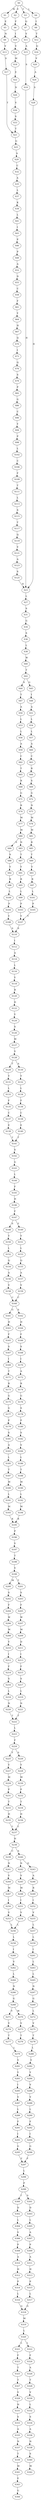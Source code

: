 strict digraph  {
	S0 -> S1 [ label = M ];
	S0 -> S2 [ label = V ];
	S0 -> S3 [ label = T ];
	S0 -> S4 [ label = L ];
	S1 -> S5 [ label = E ];
	S2 -> S6 [ label = F ];
	S3 -> S7 [ label = Q ];
	S4 -> S8 [ label = I ];
	S5 -> S9 [ label = N ];
	S6 -> S10 [ label = I ];
	S7 -> S11 [ label = V ];
	S8 -> S12 [ label = T ];
	S9 -> S13 [ label = V ];
	S10 -> S14 [ label = V ];
	S11 -> S15 [ label = A ];
	S12 -> S16 [ label = Q ];
	S13 -> S17 [ label = S ];
	S14 -> S18 [ label = M ];
	S15 -> S19 [ label = S ];
	S16 -> S20 [ label = V ];
	S17 -> S21 [ label = T ];
	S18 -> S22 [ label = E ];
	S19 -> S23 [ label = H ];
	S20 -> S24 [ label = A ];
	S21 -> S25 [ label = G ];
	S22 -> S26 [ label = N ];
	S23 -> S27 [ label = L ];
	S24 -> S28 [ label = S ];
	S25 -> S29 [ label = A ];
	S26 -> S30 [ label = V ];
	S27 -> S31 [ label = S ];
	S28 -> S23 [ label = H ];
	S29 -> S32 [ label = C ];
	S30 -> S33 [ label = S ];
	S31 -> S34 [ label = G ];
	S32 -> S35 [ label = A ];
	S33 -> S21 [ label = T ];
	S34 -> S36 [ label = S ];
	S35 -> S37 [ label = L ];
	S36 -> S38 [ label = L ];
	S37 -> S39 [ label = K ];
	S38 -> S40 [ label = W ];
	S39 -> S41 [ label = L ];
	S40 -> S42 [ label = T ];
	S41 -> S43 [ label = I ];
	S42 -> S44 [ label = S ];
	S42 -> S45 [ label = G ];
	S43 -> S46 [ label = P ];
	S44 -> S47 [ label = T ];
	S45 -> S48 [ label = I ];
	S46 -> S49 [ label = P ];
	S47 -> S50 [ label = A ];
	S48 -> S51 [ label = A ];
	S49 -> S52 [ label = A ];
	S50 -> S53 [ label = L ];
	S51 -> S54 [ label = L ];
	S52 -> S55 [ label = D ];
	S53 -> S56 [ label = L ];
	S54 -> S57 [ label = L ];
	S55 -> S58 [ label = C ];
	S56 -> S59 [ label = A ];
	S57 -> S60 [ label = A ];
	S58 -> S61 [ label = F ];
	S59 -> S62 [ label = C ];
	S60 -> S63 [ label = C ];
	S61 -> S64 [ label = Y ];
	S62 -> S65 [ label = T ];
	S63 -> S66 [ label = R ];
	S64 -> S67 [ label = H ];
	S65 -> S68 [ label = R ];
	S66 -> S69 [ label = S ];
	S67 -> S70 [ label = Q ];
	S68 -> S71 [ label = G ];
	S69 -> S72 [ label = G ];
	S70 -> S73 [ label = I ];
	S71 -> S74 [ label = R ];
	S72 -> S75 [ label = N ];
	S73 -> S76 [ label = Q ];
	S74 -> S77 [ label = M ];
	S75 -> S78 [ label = M ];
	S76 -> S79 [ label = S ];
	S77 -> S80 [ label = M ];
	S78 -> S81 [ label = M ];
	S79 -> S82 [ label = P ];
	S80 -> S83 [ label = N ];
	S80 -> S84 [ label = S ];
	S81 -> S85 [ label = R ];
	S82 -> S86 [ label = G ];
	S83 -> S87 [ label = T ];
	S84 -> S88 [ label = S ];
	S85 -> S89 [ label = T ];
	S86 -> S90 [ label = C ];
	S87 -> S91 [ label = Y ];
	S88 -> S92 [ label = Y ];
	S89 -> S93 [ label = Y ];
	S90 -> S94 [ label = Y ];
	S91 -> S95 [ label = R ];
	S92 -> S96 [ label = R ];
	S93 -> S97 [ label = R ];
	S94 -> S98 [ label = P ];
	S95 -> S99 [ label = L ];
	S96 -> S100 [ label = L ];
	S97 -> S101 [ label = L ];
	S98 -> S102 [ label = L ];
	S99 -> S103 [ label = P ];
	S100 -> S104 [ label = P ];
	S101 -> S105 [ label = P ];
	S102 -> S106 [ label = C ];
	S103 -> S107 [ label = Y ];
	S104 -> S108 [ label = Y ];
	S105 -> S107 [ label = Y ];
	S106 -> S109 [ label = F ];
	S107 -> S110 [ label = S ];
	S108 -> S110 [ label = S ];
	S109 -> S111 [ label = T ];
	S110 -> S112 [ label = I ];
	S111 -> S113 [ label = L ];
	S112 -> S114 [ label = A ];
	S113 -> S115 [ label = S ];
	S114 -> S116 [ label = L ];
	S115 -> S117 [ label = T ];
	S116 -> S118 [ label = Y ];
	S117 -> S119 [ label = Q ];
	S118 -> S120 [ label = R ];
	S119 -> S121 [ label = V ];
	S120 -> S122 [ label = D ];
	S121 -> S123 [ label = A ];
	S122 -> S124 [ label = Y ];
	S123 -> S125 [ label = S ];
	S124 -> S126 [ label = S ];
	S125 -> S23 [ label = H ];
	S126 -> S127 [ label = M ];
	S127 -> S128 [ label = V ];
	S128 -> S129 [ label = T ];
	S128 -> S130 [ label = A ];
	S129 -> S131 [ label = Y ];
	S130 -> S132 [ label = Y ];
	S131 -> S133 [ label = L ];
	S132 -> S134 [ label = L ];
	S133 -> S135 [ label = F ];
	S134 -> S136 [ label = F ];
	S135 -> S137 [ label = C ];
	S136 -> S138 [ label = C ];
	S137 -> S139 [ label = E ];
	S138 -> S140 [ label = E ];
	S139 -> S141 [ label = T ];
	S140 -> S141 [ label = T ];
	S141 -> S142 [ label = S ];
	S142 -> S143 [ label = G ];
	S143 -> S144 [ label = L ];
	S144 -> S145 [ label = F ];
	S145 -> S146 [ label = H ];
	S146 -> S147 [ label = F ];
	S147 -> S148 [ label = S ];
	S147 -> S149 [ label = F ];
	S148 -> S150 [ label = Y ];
	S149 -> S151 [ label = Y ];
	S150 -> S152 [ label = L ];
	S151 -> S153 [ label = L ];
	S152 -> S154 [ label = Q ];
	S153 -> S155 [ label = Q ];
	S154 -> S156 [ label = A ];
	S155 -> S157 [ label = A ];
	S156 -> S158 [ label = V ];
	S157 -> S159 [ label = V ];
	S158 -> S160 [ label = C ];
	S159 -> S160 [ label = C ];
	S160 -> S161 [ label = G ];
	S160 -> S162 [ label = S ];
	S161 -> S163 [ label = H ];
	S162 -> S164 [ label = H ];
	S163 -> S165 [ label = F ];
	S164 -> S166 [ label = F ];
	S165 -> S167 [ label = S ];
	S166 -> S168 [ label = S ];
	S167 -> S169 [ label = I ];
	S168 -> S170 [ label = I ];
	S169 -> S171 [ label = T ];
	S170 -> S172 [ label = A ];
	S171 -> S173 [ label = R ];
	S172 -> S174 [ label = R ];
	S173 -> S175 [ label = G ];
	S174 -> S176 [ label = G ];
	S175 -> S177 [ label = G ];
	S176 -> S178 [ label = S ];
	S177 -> S179 [ label = P ];
	S178 -> S180 [ label = P ];
	S179 -> S181 [ label = S ];
	S180 -> S182 [ label = S ];
	S181 -> S183 [ label = A ];
	S182 -> S184 [ label = V ];
	S183 -> S185 [ label = L ];
	S184 -> S186 [ label = L ];
	S185 -> S187 [ label = T ];
	S186 -> S188 [ label = T ];
	S187 -> S189 [ label = M ];
	S188 -> S190 [ label = M ];
	S189 -> S191 [ label = L ];
	S190 -> S192 [ label = L ];
	S191 -> S193 [ label = M ];
	S192 -> S194 [ label = M ];
	S193 -> S195 [ label = K ];
	S194 -> S195 [ label = K ];
	S195 -> S196 [ label = P ];
	S196 -> S197 [ label = V ];
	S197 -> S198 [ label = T ];
	S198 -> S199 [ label = V ];
	S199 -> S200 [ label = M ];
	S199 -> S201 [ label = T ];
	S200 -> S202 [ label = S ];
	S201 -> S203 [ label = S ];
	S202 -> S204 [ label = F ];
	S203 -> S205 [ label = F ];
	S204 -> S206 [ label = W ];
	S205 -> S207 [ label = W ];
	S206 -> S208 [ label = M ];
	S207 -> S209 [ label = M ];
	S208 -> S210 [ label = Y ];
	S209 -> S211 [ label = D ];
	S210 -> S212 [ label = I ];
	S211 -> S213 [ label = I ];
	S212 -> S214 [ label = F ];
	S213 -> S215 [ label = F ];
	S214 -> S216 [ label = S ];
	S215 -> S217 [ label = S ];
	S216 -> S218 [ label = L ];
	S217 -> S219 [ label = L ];
	S218 -> S220 [ label = N ];
	S219 -> S221 [ label = N ];
	S220 -> S222 [ label = T ];
	S221 -> S222 [ label = T ];
	S222 -> S223 [ label = L ];
	S223 -> S224 [ label = F ];
	S224 -> S225 [ label = Y ];
	S224 -> S226 [ label = S ];
	S225 -> S227 [ label = Y ];
	S226 -> S228 [ label = Y ];
	S227 -> S229 [ label = M ];
	S228 -> S230 [ label = M ];
	S229 -> S231 [ label = P ];
	S230 -> S232 [ label = P ];
	S231 -> S233 [ label = T ];
	S232 -> S234 [ label = T ];
	S233 -> S235 [ label = H ];
	S234 -> S236 [ label = H ];
	S235 -> S237 [ label = L ];
	S236 -> S237 [ label = L ];
	S237 -> S238 [ label = H ];
	S238 -> S239 [ label = C ];
	S238 -> S240 [ label = S ];
	S239 -> S241 [ label = N ];
	S240 -> S242 [ label = N ];
	S240 -> S243 [ label = D ];
	S241 -> S244 [ label = V ];
	S242 -> S245 [ label = V ];
	S243 -> S246 [ label = A ];
	S244 -> S247 [ label = M ];
	S245 -> S248 [ label = M ];
	S246 -> S249 [ label = R ];
	S247 -> S250 [ label = I ];
	S248 -> S251 [ label = I ];
	S249 -> S252 [ label = I ];
	S250 -> S253 [ label = V ];
	S251 -> S254 [ label = V ];
	S252 -> S255 [ label = V ];
	S253 -> S256 [ label = L ];
	S254 -> S256 [ label = L ];
	S255 -> S257 [ label = L ];
	S256 -> S258 [ label = L ];
	S257 -> S259 [ label = L ];
	S258 -> S260 [ label = I ];
	S259 -> S261 [ label = I ];
	S260 -> S262 [ label = V ];
	S261 -> S263 [ label = L ];
	S262 -> S264 [ label = L ];
	S263 -> S265 [ label = L ];
	S264 -> S266 [ label = N ];
	S265 -> S267 [ label = N ];
	S266 -> S268 [ label = G ];
	S267 -> S269 [ label = G ];
	S268 -> S270 [ label = M ];
	S268 -> S271 [ label = V ];
	S269 -> S272 [ label = L ];
	S270 -> S273 [ label = V ];
	S271 -> S274 [ label = V ];
	S272 -> S275 [ label = V ];
	S273 -> S276 [ label = T ];
	S274 -> S277 [ label = T ];
	S275 -> S278 [ label = T ];
	S277 -> S279 [ label = L ];
	S278 -> S280 [ label = L ];
	S279 -> S281 [ label = V ];
	S280 -> S282 [ label = V ];
	S281 -> S283 [ label = Y ];
	S282 -> S284 [ label = Y ];
	S283 -> S285 [ label = I ];
	S284 -> S286 [ label = V ];
	S285 -> S287 [ label = V ];
	S286 -> S288 [ label = V ];
	S287 -> S289 [ label = L ];
	S288 -> S290 [ label = L ];
	S289 -> S291 [ label = F ];
	S290 -> S292 [ label = F ];
	S291 -> S293 [ label = I ];
	S292 -> S294 [ label = I ];
	S293 -> S295 [ label = G ];
	S294 -> S296 [ label = G ];
	S295 -> S297 [ label = F ];
	S296 -> S297 [ label = F ];
	S297 -> S298 [ label = L ];
	S298 -> S299 [ label = P ];
	S299 -> S300 [ label = I ];
	S299 -> S301 [ label = A ];
	S300 -> S302 [ label = D ];
	S301 -> S303 [ label = D ];
	S302 -> S304 [ label = L ];
	S303 -> S305 [ label = L ];
	S304 -> S306 [ label = V ];
	S305 -> S307 [ label = A ];
	S306 -> S308 [ label = P ];
	S307 -> S309 [ label = P ];
	S308 -> S310 [ label = A ];
	S309 -> S311 [ label = A ];
	S310 -> S312 [ label = H ];
	S311 -> S313 [ label = H ];
	S312 -> S314 [ label = P ];
	S313 -> S315 [ label = P ];
	S314 -> S316 [ label = L ];
	S315 -> S317 [ label = L ];
	S316 -> S318 [ label = G ];
	S317 -> S318 [ label = G ];
	S318 -> S319 [ label = M ];
	S319 -> S320 [ label = L ];
	S320 -> S321 [ label = L ];
	S320 -> S322 [ label = I ];
	S321 -> S323 [ label = F ];
	S322 -> S324 [ label = F ];
	S323 -> S325 [ label = T ];
	S324 -> S326 [ label = A ];
	S325 -> S327 [ label = T ];
	S326 -> S328 [ label = T ];
	S327 -> S329 [ label = V ];
	S328 -> S330 [ label = V ];
	S329 -> S331 [ label = H ];
	S330 -> S332 [ label = L ];
	S331 -> S333 [ label = S ];
	S332 -> S334 [ label = S ];
	S333 -> S335 [ label = A ];
	S334 -> S336 [ label = A ];
	S335 -> S337 [ label = N ];
	S336 -> S338 [ label = N ];
	S337 -> S339 [ label = T ];
	S338 -> S340 [ label = S ];
	S339 -> S341 [ label = M ];
	S340 -> S342 [ label = M ];
	S341 -> S343 [ label = E ];
	S343 -> S344 [ label = G ];
}
